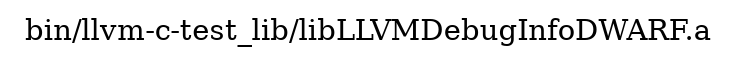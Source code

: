 digraph "bin/llvm-c-test_lib/libLLVMDebugInfoDWARF.a" {
	label="bin/llvm-c-test_lib/libLLVMDebugInfoDWARF.a";
	rankdir=LR;

}
